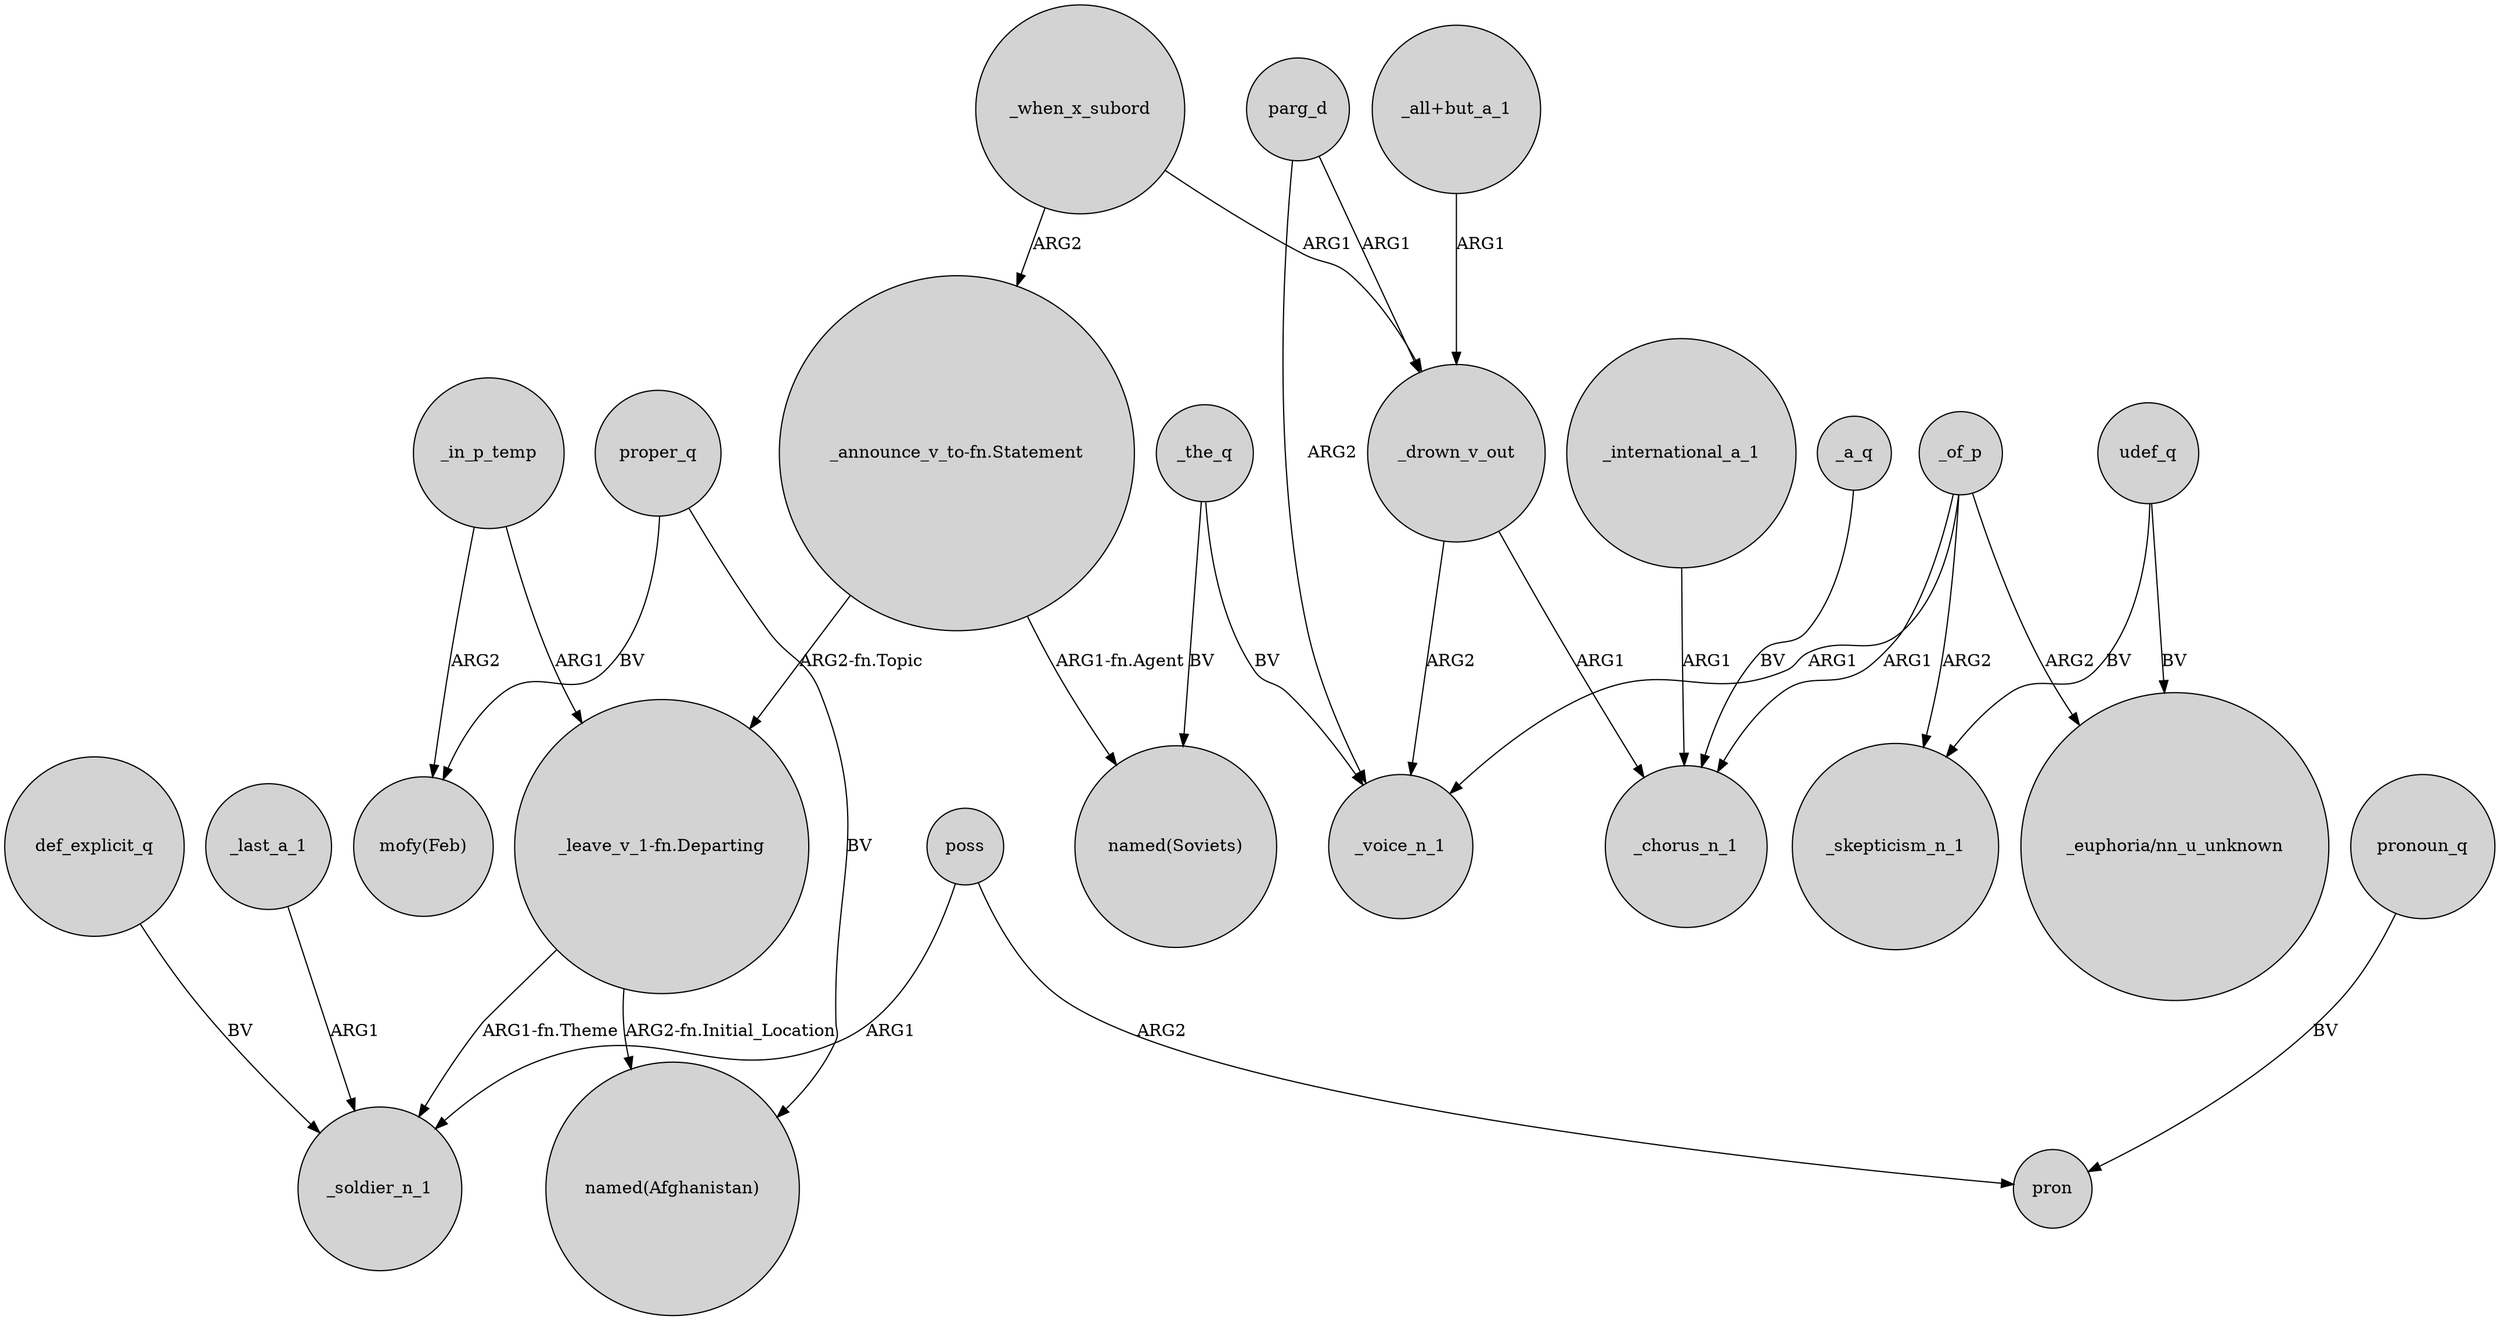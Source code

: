 digraph {
	node [shape=circle style=filled]
	def_explicit_q -> _soldier_n_1 [label=BV]
	"_leave_v_1-fn.Departing" -> _soldier_n_1 [label="ARG1-fn.Theme"]
	parg_d -> _voice_n_1 [label=ARG2]
	_of_p -> "_euphoria/nn_u_unknown" [label=ARG2]
	poss -> pron [label=ARG2]
	_when_x_subord -> "_announce_v_to-fn.Statement" [label=ARG2]
	_of_p -> _skepticism_n_1 [label=ARG2]
	poss -> _soldier_n_1 [label=ARG1]
	udef_q -> "_euphoria/nn_u_unknown" [label=BV]
	_international_a_1 -> _chorus_n_1 [label=ARG1]
	proper_q -> "named(Afghanistan)" [label=BV]
	_when_x_subord -> _drown_v_out [label=ARG1]
	"_all+but_a_1" -> _drown_v_out [label=ARG1]
	_of_p -> _voice_n_1 [label=ARG1]
	_the_q -> "named(Soviets)" [label=BV]
	pronoun_q -> pron [label=BV]
	_a_q -> _chorus_n_1 [label=BV]
	proper_q -> "mofy(Feb)" [label=BV]
	"_leave_v_1-fn.Departing" -> "named(Afghanistan)" [label="ARG2-fn.Initial_Location"]
	_in_p_temp -> "mofy(Feb)" [label=ARG2]
	_last_a_1 -> _soldier_n_1 [label=ARG1]
	parg_d -> _drown_v_out [label=ARG1]
	"_announce_v_to-fn.Statement" -> "_leave_v_1-fn.Departing" [label="ARG2-fn.Topic"]
	"_announce_v_to-fn.Statement" -> "named(Soviets)" [label="ARG1-fn.Agent"]
	udef_q -> _skepticism_n_1 [label=BV]
	_drown_v_out -> _chorus_n_1 [label=ARG1]
	_in_p_temp -> "_leave_v_1-fn.Departing" [label=ARG1]
	_drown_v_out -> _voice_n_1 [label=ARG2]
	_the_q -> _voice_n_1 [label=BV]
	_of_p -> _chorus_n_1 [label=ARG1]
}
